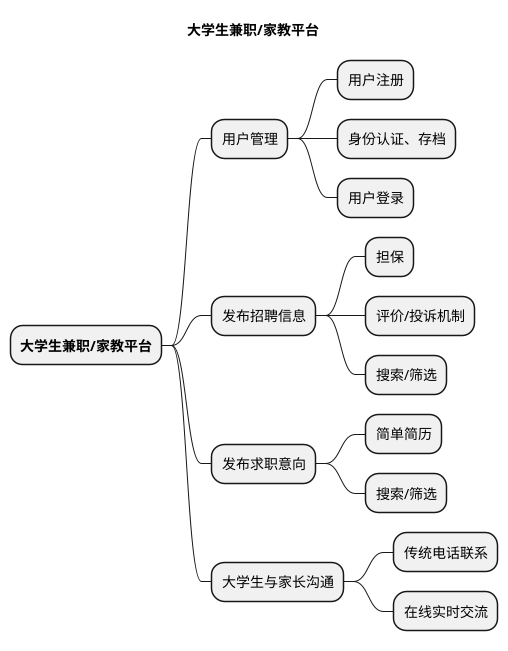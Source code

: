 @startmindmap 功能模块
title 大学生兼职/家教平台

* **大学生兼职/家教平台**
** 用户管理
*** 用户注册
*** 身份认证、存档
*** 用户登录
** 发布招聘信息
*** 担保
*** 评价/投诉机制
*** 搜索/筛选
** 发布求职意向
*** 简单简历
*** 搜索/筛选
** 大学生与家长沟通
*** 传统电话联系
*** 在线实时交流
@endmindmap